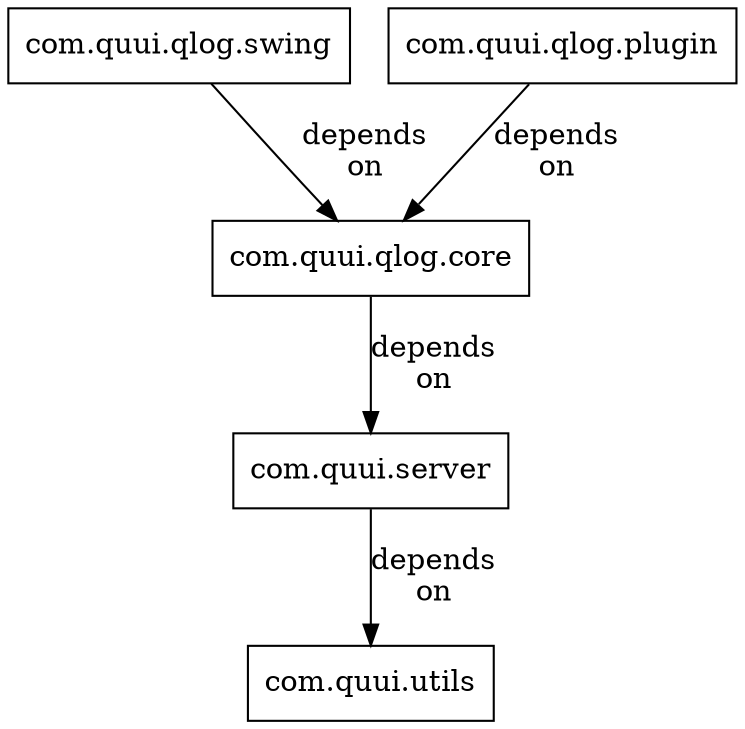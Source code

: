 digraph deps{

	node[shape=box]
	edge[label="depends\non"]
	
	utils[label="com.quui.utils"]
	server[label="com.quui.server"]
	core[label="com.quui.qlog.core"]
	swing[label="com.quui.qlog.swing"]
	eclipse[label="com.quui.qlog.plugin"]
	
	eclipse->core
	swing->core
	core->server
	server->utils

}
